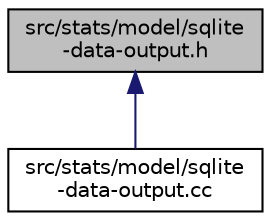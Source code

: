 digraph "src/stats/model/sqlite-data-output.h"
{
 // LATEX_PDF_SIZE
  edge [fontname="Helvetica",fontsize="10",labelfontname="Helvetica",labelfontsize="10"];
  node [fontname="Helvetica",fontsize="10",shape=record];
  Node1 [label="src/stats/model/sqlite\l-data-output.h",height=0.2,width=0.4,color="black", fillcolor="grey75", style="filled", fontcolor="black",tooltip=" "];
  Node1 -> Node2 [dir="back",color="midnightblue",fontsize="10",style="solid",fontname="Helvetica"];
  Node2 [label="src/stats/model/sqlite\l-data-output.cc",height=0.2,width=0.4,color="black", fillcolor="white", style="filled",URL="$sqlite-data-output_8cc.html",tooltip=" "];
}
